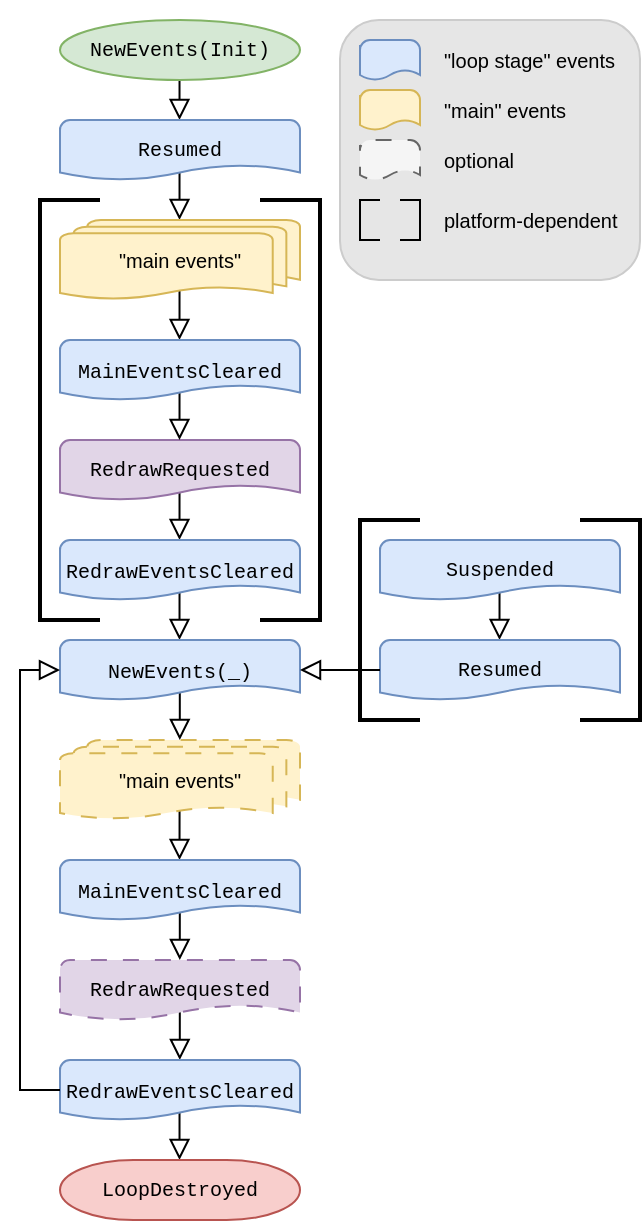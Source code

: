 <mxfile version="21.0.6" type="google"><diagram id="C5RBs43oDa-KdzZeNtuy" name="Page-1"><mxGraphModel grid="1" page="1" gridSize="10" guides="1" tooltips="1" connect="1" arrows="1" fold="1" pageScale="1" pageWidth="827" pageHeight="1169" math="0" shadow="0"><root><mxCell id="WIyWlLk6GJQsqaUBKTNV-0"/><mxCell id="WIyWlLk6GJQsqaUBKTNV-1" parent="WIyWlLk6GJQsqaUBKTNV-0"/><mxCell id="ajg3i-9QnpHLtx4Sm6QN-13" value="" style="rounded=1;whiteSpace=wrap;html=1;fillColor=#E6E6E6;strokeColor=#CCCCCC;" vertex="1" parent="WIyWlLk6GJQsqaUBKTNV-1"><mxGeometry x="180" y="20" width="150" height="130" as="geometry"/></mxCell><mxCell id="D_Yj2jnwdNz5WV6AblTq-29" value="" style="rounded=0;html=1;jettySize=auto;orthogonalLoop=1;fontSize=11;endArrow=block;endFill=0;endSize=8;strokeWidth=1;shadow=0;labelBackgroundColor=none;edgeStyle=orthogonalEdgeStyle;" edge="1" parent="WIyWlLk6GJQsqaUBKTNV-1"><mxGeometry relative="1" as="geometry"><mxPoint x="259.76" y="280" as="sourcePoint"/><mxPoint x="259.76" y="330" as="targetPoint"/></mxGeometry></mxCell><mxCell id="D_Yj2jnwdNz5WV6AblTq-26" value="" style="rounded=0;html=1;jettySize=auto;orthogonalLoop=1;fontSize=11;endArrow=block;endFill=0;endSize=8;strokeWidth=1;shadow=0;labelBackgroundColor=none;edgeStyle=orthogonalEdgeStyle;" edge="1" parent="WIyWlLk6GJQsqaUBKTNV-1"><mxGeometry relative="1" as="geometry"><mxPoint x="99.76" y="540" as="sourcePoint"/><mxPoint x="99.76" y="590" as="targetPoint"/></mxGeometry></mxCell><mxCell id="D_Yj2jnwdNz5WV6AblTq-8" value="" style="rounded=0;html=1;jettySize=auto;orthogonalLoop=1;fontSize=11;endArrow=block;endFill=0;endSize=8;strokeWidth=1;shadow=0;labelBackgroundColor=none;edgeStyle=orthogonalEdgeStyle;" edge="1" parent="WIyWlLk6GJQsqaUBKTNV-1"><mxGeometry relative="1" as="geometry"><mxPoint x="99.76" y="130" as="sourcePoint"/><mxPoint x="99.76" y="180" as="targetPoint"/></mxGeometry></mxCell><mxCell id="WIyWlLk6GJQsqaUBKTNV-2" value="" style="rounded=0;html=1;jettySize=auto;orthogonalLoop=1;fontSize=11;endArrow=block;endFill=0;endSize=8;strokeWidth=1;shadow=0;labelBackgroundColor=none;edgeStyle=orthogonalEdgeStyle;" edge="1" parent="WIyWlLk6GJQsqaUBKTNV-1"><mxGeometry relative="1" as="geometry"><mxPoint x="99.76" y="70" as="sourcePoint"/><mxPoint x="99.76" y="120" as="targetPoint"/></mxGeometry></mxCell><mxCell id="D_Yj2jnwdNz5WV6AblTq-2" value="" style="rounded=0;html=1;jettySize=auto;orthogonalLoop=1;fontSize=11;endArrow=block;endFill=0;endSize=8;strokeWidth=1;shadow=0;labelBackgroundColor=none;edgeStyle=orthogonalEdgeStyle;" edge="1" parent="WIyWlLk6GJQsqaUBKTNV-1"><mxGeometry relative="1" as="geometry"><mxPoint x="99.76" y="20" as="sourcePoint"/><mxPoint x="99.76" y="70" as="targetPoint"/></mxGeometry></mxCell><mxCell id="D_Yj2jnwdNz5WV6AblTq-0" value="&lt;div style=&quot;font-size: 10px;&quot;&gt;&lt;font style=&quot;font-size: 10px;&quot; face=&quot;Courier New&quot;&gt;NewEvents(Init)&lt;/font&gt;&lt;/div&gt;" style="strokeWidth=1;html=1;shape=mxgraph.flowchart.start_1;whiteSpace=wrap;fillColor=#d5e8d4;strokeColor=#82b366;fontSize=10;" vertex="1" parent="WIyWlLk6GJQsqaUBKTNV-1"><mxGeometry x="40" y="20" width="120" height="30" as="geometry"/></mxCell><mxCell id="D_Yj2jnwdNz5WV6AblTq-3" value="&lt;font style=&quot;font-size: 10px;&quot; face=&quot;Courier New&quot;&gt;Resumed&lt;/font&gt;" style="strokeWidth=1;html=1;shape=mxgraph.flowchart.document2;whiteSpace=wrap;size=0.25;fillColor=#dae8fc;strokeColor=#6c8ebf;fontSize=10;" vertex="1" parent="WIyWlLk6GJQsqaUBKTNV-1"><mxGeometry x="40" y="70" width="120" height="30" as="geometry"/></mxCell><mxCell id="D_Yj2jnwdNz5WV6AblTq-4" value="&quot;main events&quot;" style="strokeWidth=1;html=1;shape=mxgraph.flowchart.multi-document;whiteSpace=wrap;fillColor=#fff2cc;strokeColor=#d6b656;fontSize=10;" vertex="1" parent="WIyWlLk6GJQsqaUBKTNV-1"><mxGeometry x="40" y="120" width="120" height="40" as="geometry"/></mxCell><mxCell id="D_Yj2jnwdNz5WV6AblTq-5" value="" style="rounded=0;html=1;jettySize=auto;orthogonalLoop=1;fontSize=11;endArrow=block;endFill=0;endSize=8;strokeWidth=1;shadow=0;labelBackgroundColor=none;edgeStyle=orthogonalEdgeStyle;" edge="1" parent="WIyWlLk6GJQsqaUBKTNV-1"><mxGeometry relative="1" as="geometry"><mxPoint x="99.76" y="230" as="sourcePoint"/><mxPoint x="99.76" y="280" as="targetPoint"/></mxGeometry></mxCell><mxCell id="D_Yj2jnwdNz5WV6AblTq-6" value="&lt;font style=&quot;font-size: 10px;&quot; face=&quot;Courier New&quot;&gt;RedrawRequested&lt;/font&gt;" style="strokeWidth=1;html=1;shape=mxgraph.flowchart.document2;whiteSpace=wrap;size=0.25;fillColor=#e1d5e7;strokeColor=#9673a6;fontSize=10;" vertex="1" parent="WIyWlLk6GJQsqaUBKTNV-1"><mxGeometry x="40" y="230" width="120" height="30" as="geometry"/></mxCell><mxCell id="D_Yj2jnwdNz5WV6AblTq-10" value="" style="rounded=0;html=1;jettySize=auto;orthogonalLoop=1;fontSize=11;endArrow=block;endFill=0;endSize=8;strokeWidth=1;shadow=0;labelBackgroundColor=none;edgeStyle=orthogonalEdgeStyle;" edge="1" parent="WIyWlLk6GJQsqaUBKTNV-1"><mxGeometry relative="1" as="geometry"><mxPoint x="99.76" y="280" as="sourcePoint"/><mxPoint x="99.76" y="330" as="targetPoint"/></mxGeometry></mxCell><mxCell id="D_Yj2jnwdNz5WV6AblTq-11" value="&lt;font style=&quot;font-size: 11px;&quot; face=&quot;Courier New&quot;&gt;&lt;font style=&quot;font-size: 10px;&quot;&gt;RedrawEventsCleared&lt;/font&gt;&lt;/font&gt;" style="strokeWidth=1;html=1;shape=mxgraph.flowchart.document2;whiteSpace=wrap;size=0.25;fillColor=#dae8fc;strokeColor=#6c8ebf;" vertex="1" parent="WIyWlLk6GJQsqaUBKTNV-1"><mxGeometry x="40" y="280" width="120" height="30" as="geometry"/></mxCell><mxCell id="D_Yj2jnwdNz5WV6AblTq-12" value="" style="rounded=0;html=1;jettySize=auto;orthogonalLoop=1;fontSize=11;endArrow=block;endFill=0;endSize=8;strokeWidth=1;shadow=0;labelBackgroundColor=none;edgeStyle=orthogonalEdgeStyle;" edge="1" parent="WIyWlLk6GJQsqaUBKTNV-1"><mxGeometry relative="1" as="geometry"><mxPoint x="99.9" y="330" as="sourcePoint"/><mxPoint x="99.9" y="380" as="targetPoint"/></mxGeometry></mxCell><mxCell id="D_Yj2jnwdNz5WV6AblTq-13" value="&lt;font style=&quot;font-size: 10px;&quot; face=&quot;Courier New&quot;&gt;NewEvents(_)&lt;/font&gt;" style="strokeWidth=1;html=1;shape=mxgraph.flowchart.document2;whiteSpace=wrap;size=0.25;fillColor=#dae8fc;strokeColor=#6c8ebf;" vertex="1" parent="WIyWlLk6GJQsqaUBKTNV-1"><mxGeometry x="40" y="330" width="120" height="30" as="geometry"/></mxCell><mxCell id="D_Yj2jnwdNz5WV6AblTq-19" value="" style="rounded=0;html=1;jettySize=auto;orthogonalLoop=1;fontSize=11;endArrow=block;endFill=0;endSize=8;strokeWidth=1;shadow=0;labelBackgroundColor=none;edgeStyle=orthogonalEdgeStyle;" edge="1" parent="WIyWlLk6GJQsqaUBKTNV-1"><mxGeometry relative="1" as="geometry"><mxPoint x="99.76" y="390" as="sourcePoint"/><mxPoint x="99.76" y="440" as="targetPoint"/><Array as="points"><mxPoint x="100" y="400"/><mxPoint x="100" y="400"/></Array></mxGeometry></mxCell><mxCell id="D_Yj2jnwdNz5WV6AblTq-20" value="&quot;main events&quot;" style="strokeWidth=1;html=1;shape=mxgraph.flowchart.multi-document;whiteSpace=wrap;fillColor=#fff2cc;strokeColor=#d6b656;fontSize=10;dashed=1;dashPattern=8 8;" vertex="1" parent="WIyWlLk6GJQsqaUBKTNV-1"><mxGeometry x="40" y="380" width="120" height="40" as="geometry"/></mxCell><mxCell id="D_Yj2jnwdNz5WV6AblTq-21" value="" style="rounded=0;html=1;jettySize=auto;orthogonalLoop=1;fontSize=11;endArrow=block;endFill=0;endSize=8;strokeWidth=1;shadow=0;labelBackgroundColor=none;edgeStyle=orthogonalEdgeStyle;" edge="1" parent="WIyWlLk6GJQsqaUBKTNV-1"><mxGeometry relative="1" as="geometry"><mxPoint x="99.9" y="490" as="sourcePoint"/><mxPoint x="99.9" y="540" as="targetPoint"/></mxGeometry></mxCell><mxCell id="D_Yj2jnwdNz5WV6AblTq-22" value="&lt;font style=&quot;font-size: 10px;&quot; face=&quot;Courier New&quot;&gt;RedrawRequested&lt;/font&gt;" style="strokeWidth=1;html=1;shape=mxgraph.flowchart.document2;whiteSpace=wrap;size=0.25;fillColor=#e1d5e7;strokeColor=#9673a6;fontSize=10;dashed=1;dashPattern=8 8;" vertex="1" parent="WIyWlLk6GJQsqaUBKTNV-1"><mxGeometry x="40" y="490" width="120" height="30" as="geometry"/></mxCell><mxCell id="D_Yj2jnwdNz5WV6AblTq-23" value="&lt;font style=&quot;font-size: 11px;&quot; face=&quot;Courier New&quot;&gt;&lt;font style=&quot;font-size: 10px;&quot;&gt;RedrawEventsCleared&lt;/font&gt;&lt;/font&gt;" style="strokeWidth=1;html=1;shape=mxgraph.flowchart.document2;whiteSpace=wrap;size=0.25;fillColor=#dae8fc;strokeColor=#6c8ebf;" vertex="1" parent="WIyWlLk6GJQsqaUBKTNV-1"><mxGeometry x="40" y="540" width="120" height="30" as="geometry"/></mxCell><mxCell id="D_Yj2jnwdNz5WV6AblTq-24" value="" style="rounded=0;html=1;jettySize=auto;orthogonalLoop=1;fontSize=11;endArrow=block;endFill=0;endSize=8;strokeWidth=1;shadow=0;labelBackgroundColor=none;edgeStyle=orthogonalEdgeStyle;exitX=0;exitY=0.5;exitDx=0;exitDy=0;exitPerimeter=0;entryX=0;entryY=0.5;entryDx=0;entryDy=0;entryPerimeter=0;" edge="1" parent="WIyWlLk6GJQsqaUBKTNV-1" source="D_Yj2jnwdNz5WV6AblTq-23" target="D_Yj2jnwdNz5WV6AblTq-13"><mxGeometry relative="1" as="geometry"><mxPoint x="109.9" y="690" as="sourcePoint"/><mxPoint x="109.9" y="740" as="targetPoint"/></mxGeometry></mxCell><mxCell id="D_Yj2jnwdNz5WV6AblTq-25" value="&lt;font face=&quot;Courier New&quot;&gt;LoopDestroyed&lt;/font&gt;" style="strokeWidth=1;html=1;shape=mxgraph.flowchart.terminator;whiteSpace=wrap;fontSize=10;fillColor=#f8cecc;strokeColor=#b85450;" vertex="1" parent="WIyWlLk6GJQsqaUBKTNV-1"><mxGeometry x="40" y="590" width="120" height="30" as="geometry"/></mxCell><mxCell id="D_Yj2jnwdNz5WV6AblTq-27" value="&lt;font style=&quot;font-size: 10px;&quot; face=&quot;Courier New&quot;&gt;Resumed&lt;/font&gt;" style="strokeWidth=1;html=1;shape=mxgraph.flowchart.document2;whiteSpace=wrap;size=0.25;fillColor=#dae8fc;strokeColor=#6c8ebf;fontSize=10;" vertex="1" parent="WIyWlLk6GJQsqaUBKTNV-1"><mxGeometry x="200" y="330" width="120" height="30" as="geometry"/></mxCell><mxCell id="D_Yj2jnwdNz5WV6AblTq-28" value="&lt;font face=&quot;Courier New&quot;&gt;Suspended&lt;/font&gt;" style="strokeWidth=1;html=1;shape=mxgraph.flowchart.document2;whiteSpace=wrap;size=0.25;fillColor=#dae8fc;strokeColor=#6c8ebf;fontSize=10;" vertex="1" parent="WIyWlLk6GJQsqaUBKTNV-1"><mxGeometry x="200" y="280" width="120" height="30" as="geometry"/></mxCell><mxCell id="D_Yj2jnwdNz5WV6AblTq-30" value="" style="rounded=0;html=1;jettySize=auto;orthogonalLoop=1;fontSize=11;endArrow=block;endFill=0;endSize=8;strokeWidth=1;shadow=0;labelBackgroundColor=none;edgeStyle=orthogonalEdgeStyle;exitX=0;exitY=0.5;exitDx=0;exitDy=0;exitPerimeter=0;entryX=1;entryY=0.5;entryDx=0;entryDy=0;entryPerimeter=0;" edge="1" parent="WIyWlLk6GJQsqaUBKTNV-1" source="D_Yj2jnwdNz5WV6AblTq-27" target="D_Yj2jnwdNz5WV6AblTq-13"><mxGeometry relative="1" as="geometry"><mxPoint x="269.76" y="290" as="sourcePoint"/><mxPoint x="269.76" y="340" as="targetPoint"/></mxGeometry></mxCell><mxCell id="D_Yj2jnwdNz5WV6AblTq-31" value="" style="strokeWidth=2;html=1;shape=mxgraph.flowchart.annotation_1;align=left;pointerEvents=1;" vertex="1" parent="WIyWlLk6GJQsqaUBKTNV-1"><mxGeometry x="30" y="110" width="30" height="210" as="geometry"/></mxCell><mxCell id="D_Yj2jnwdNz5WV6AblTq-32" value="" style="strokeWidth=2;html=1;shape=mxgraph.flowchart.annotation_1;align=left;pointerEvents=1;direction=west;" vertex="1" parent="WIyWlLk6GJQsqaUBKTNV-1"><mxGeometry x="140" y="110" width="30" height="210" as="geometry"/></mxCell><mxCell id="ajg3i-9QnpHLtx4Sm6QN-0" value="" style="rounded=0;html=1;jettySize=auto;orthogonalLoop=1;fontSize=11;endArrow=block;endFill=0;endSize=8;strokeWidth=1;shadow=0;labelBackgroundColor=none;edgeStyle=orthogonalEdgeStyle;" edge="1" parent="WIyWlLk6GJQsqaUBKTNV-1"><mxGeometry relative="1" as="geometry"><mxPoint x="99.76" y="180" as="sourcePoint"/><mxPoint x="99.76" y="230" as="targetPoint"/><Array as="points"><mxPoint x="100" y="180"/><mxPoint x="100" y="180"/></Array></mxGeometry></mxCell><mxCell id="ajg3i-9QnpHLtx4Sm6QN-1" value="&lt;font style=&quot;font-size: 11px;&quot; face=&quot;Courier New&quot;&gt;&lt;font style=&quot;font-size: 10px;&quot;&gt;MainEventsCleared&lt;/font&gt;&lt;/font&gt;" style="strokeWidth=1;html=1;shape=mxgraph.flowchart.document2;whiteSpace=wrap;size=0.25;fillColor=#dae8fc;strokeColor=#6c8ebf;" vertex="1" parent="WIyWlLk6GJQsqaUBKTNV-1"><mxGeometry x="40" y="180" width="120" height="30" as="geometry"/></mxCell><mxCell id="ajg3i-9QnpHLtx4Sm6QN-2" value="" style="rounded=0;html=1;jettySize=auto;orthogonalLoop=1;fontSize=11;endArrow=block;endFill=0;endSize=8;strokeWidth=1;shadow=0;labelBackgroundColor=none;edgeStyle=orthogonalEdgeStyle;" edge="1" parent="WIyWlLk6GJQsqaUBKTNV-1"><mxGeometry relative="1" as="geometry"><mxPoint x="99.9" y="440" as="sourcePoint"/><mxPoint x="99.9" y="490" as="targetPoint"/></mxGeometry></mxCell><mxCell id="ajg3i-9QnpHLtx4Sm6QN-3" value="&lt;font style=&quot;font-size: 11px;&quot; face=&quot;Courier New&quot;&gt;&lt;font style=&quot;font-size: 10px;&quot;&gt;MainEventsCleared&lt;/font&gt;&lt;/font&gt;" style="strokeWidth=1;html=1;shape=mxgraph.flowchart.document2;whiteSpace=wrap;size=0.25;fillColor=#dae8fc;strokeColor=#6c8ebf;" vertex="1" parent="WIyWlLk6GJQsqaUBKTNV-1"><mxGeometry x="40" y="440" width="120" height="30" as="geometry"/></mxCell><mxCell id="ajg3i-9QnpHLtx4Sm6QN-5" value="" style="strokeWidth=1;html=1;shape=mxgraph.flowchart.document2;whiteSpace=wrap;size=0.25;fillColor=#dae8fc;strokeColor=#6c8ebf;" vertex="1" parent="WIyWlLk6GJQsqaUBKTNV-1"><mxGeometry x="190" y="30" width="30" height="20" as="geometry"/></mxCell><mxCell id="ajg3i-9QnpHLtx4Sm6QN-6" value="" style="strokeWidth=1;html=1;shape=mxgraph.flowchart.document2;whiteSpace=wrap;size=0.25;fillColor=#fff2cc;strokeColor=#d6b656;" vertex="1" parent="WIyWlLk6GJQsqaUBKTNV-1"><mxGeometry x="190" y="55" width="30" height="20" as="geometry"/></mxCell><mxCell id="ajg3i-9QnpHLtx4Sm6QN-7" value="" style="strokeWidth=1;html=1;shape=mxgraph.flowchart.document2;whiteSpace=wrap;size=0.25;fillColor=#f5f5f5;strokeColor=#666666;fontColor=#333333;dashed=1;dashPattern=8 8;" vertex="1" parent="WIyWlLk6GJQsqaUBKTNV-1"><mxGeometry x="190" y="80" width="30" height="20" as="geometry"/></mxCell><mxCell id="ajg3i-9QnpHLtx4Sm6QN-8" value="&lt;font style=&quot;font-size: 10px;&quot;&gt;&lt;font style=&quot;font-size: 10px;&quot;&gt;&quot;loop stage&quot; events&lt;br style=&quot;font-size: 10px;&quot;&gt;&lt;/font&gt;&lt;/font&gt;" style="text;html=1;strokeColor=none;fillColor=none;align=left;verticalAlign=middle;whiteSpace=wrap;rounded=0;fontSize=10;" vertex="1" parent="WIyWlLk6GJQsqaUBKTNV-1"><mxGeometry x="230" y="30" width="100" height="20" as="geometry"/></mxCell><mxCell id="ajg3i-9QnpHLtx4Sm6QN-10" value="&lt;font style=&quot;font-size: 10px;&quot;&gt;&quot;main&quot; events&lt;font style=&quot;font-size: 10px;&quot;&gt;&lt;font style=&quot;font-size: 10px;&quot;&gt;&lt;br&gt;&lt;/font&gt;&lt;/font&gt;&lt;/font&gt;" style="text;html=1;strokeColor=none;fillColor=none;align=left;verticalAlign=middle;whiteSpace=wrap;rounded=0;" vertex="1" parent="WIyWlLk6GJQsqaUBKTNV-1"><mxGeometry x="230" y="55" width="100" height="20" as="geometry"/></mxCell><mxCell id="ajg3i-9QnpHLtx4Sm6QN-11" value="optional&lt;font style=&quot;font-size: 10px;&quot;&gt;&lt;font style=&quot;font-size: 10px;&quot;&gt;&lt;font style=&quot;font-size: 10px;&quot;&gt;&lt;br style=&quot;font-size: 10px;&quot;&gt;&lt;/font&gt;&lt;/font&gt;&lt;/font&gt;" style="text;html=1;strokeColor=none;fillColor=none;align=left;verticalAlign=middle;whiteSpace=wrap;rounded=0;fontSize=10;" vertex="1" parent="WIyWlLk6GJQsqaUBKTNV-1"><mxGeometry x="230" y="80" width="90" height="20" as="geometry"/></mxCell><mxCell id="ajg3i-9QnpHLtx4Sm6QN-14" value="" style="strokeWidth=1;html=1;shape=mxgraph.flowchart.annotation_1;align=left;pointerEvents=1;" vertex="1" parent="WIyWlLk6GJQsqaUBKTNV-1"><mxGeometry x="190" y="110" width="10" height="20" as="geometry"/></mxCell><mxCell id="ajg3i-9QnpHLtx4Sm6QN-15" value="" style="strokeWidth=1;html=1;shape=mxgraph.flowchart.annotation_1;align=left;pointerEvents=1;direction=west;" vertex="1" parent="WIyWlLk6GJQsqaUBKTNV-1"><mxGeometry x="210" y="110" width="10" height="20" as="geometry"/></mxCell><mxCell id="ajg3i-9QnpHLtx4Sm6QN-16" value="platform-dependent&lt;font style=&quot;font-size: 10px;&quot;&gt;&lt;font style=&quot;font-size: 10px;&quot;&gt;&lt;font style=&quot;font-size: 10px;&quot;&gt;&lt;br style=&quot;font-size: 10px;&quot;&gt;&lt;/font&gt;&lt;/font&gt;&lt;/font&gt;" style="text;html=1;strokeColor=none;fillColor=none;align=left;verticalAlign=middle;whiteSpace=wrap;rounded=0;fontSize=10;" vertex="1" parent="WIyWlLk6GJQsqaUBKTNV-1"><mxGeometry x="230" y="110" width="90" height="20" as="geometry"/></mxCell><mxCell id="ajg3i-9QnpHLtx4Sm6QN-17" value="" style="strokeWidth=2;html=1;shape=mxgraph.flowchart.annotation_1;align=left;pointerEvents=1;" vertex="1" parent="WIyWlLk6GJQsqaUBKTNV-1"><mxGeometry x="190" y="270" width="30" height="100" as="geometry"/></mxCell><mxCell id="ajg3i-9QnpHLtx4Sm6QN-18" value="" style="strokeWidth=2;html=1;shape=mxgraph.flowchart.annotation_1;align=left;pointerEvents=1;direction=west;" vertex="1" parent="WIyWlLk6GJQsqaUBKTNV-1"><mxGeometry x="300" y="270" width="30" height="100" as="geometry"/></mxCell></root></mxGraphModel></diagram></mxfile>
